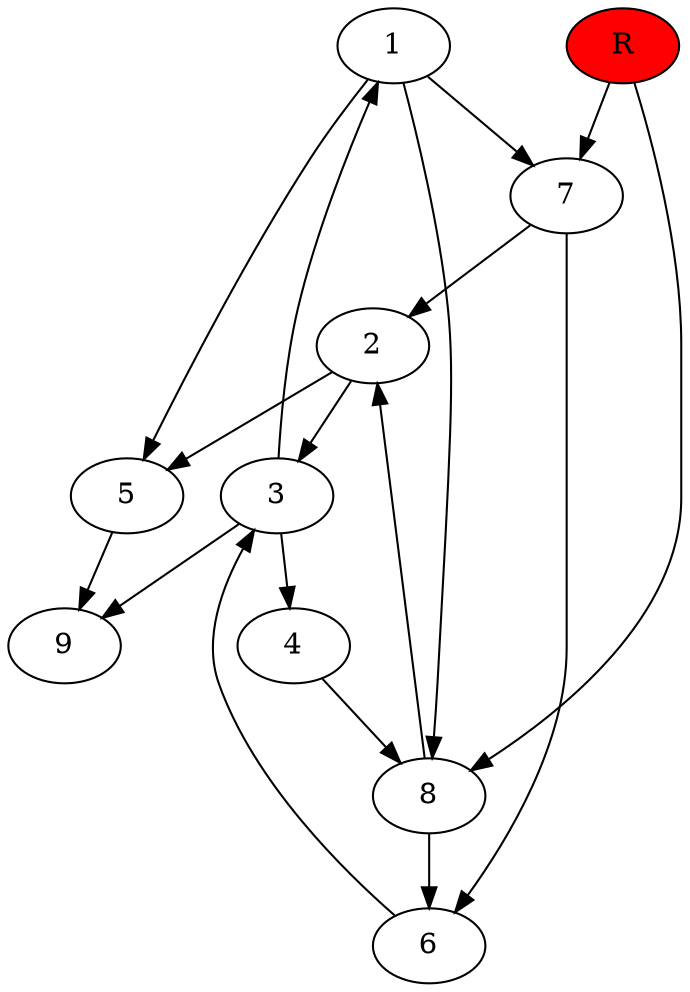 digraph prb73855 {
	1
	2
	3
	4
	5
	6
	7
	8
	R [fillcolor="#ff0000" style=filled]
	1 -> 5
	1 -> 7
	1 -> 8
	2 -> 3
	2 -> 5
	3 -> 1
	3 -> 4
	3 -> 9
	4 -> 8
	5 -> 9
	6 -> 3
	7 -> 2
	7 -> 6
	8 -> 2
	8 -> 6
	R -> 7
	R -> 8
}

